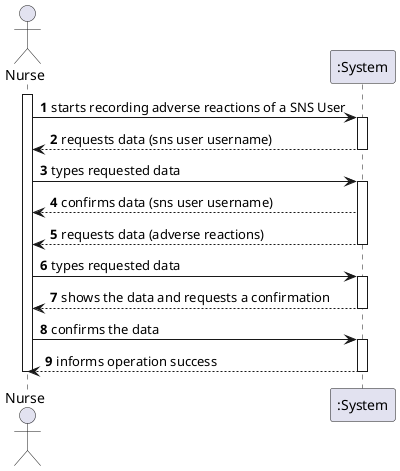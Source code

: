 @startuml
autonumber
actor "Nurse" as ADM

activate ADM
ADM -> ":System" : starts recording adverse reactions of a SNS User
activate ":System"
":System" --> ADM : requests data (sns user username)
deactivate ":System"



ADM -> ":System" : types requested data
activate ":System"


":System" --> ADM: confirms data (sns user username)

":System" --> ADM: requests data (adverse reactions)
deactivate ":System"



ADM -> ":System": types requested data

activate ":System"
":System" --> ADM : shows the data and requests a confirmation
deactivate ":System"


ADM -> ":System" : confirms the data
activate ":System"
":System" --> ADM : informs operation success
deactivate ":System"

deactivate ADM

@enduml
